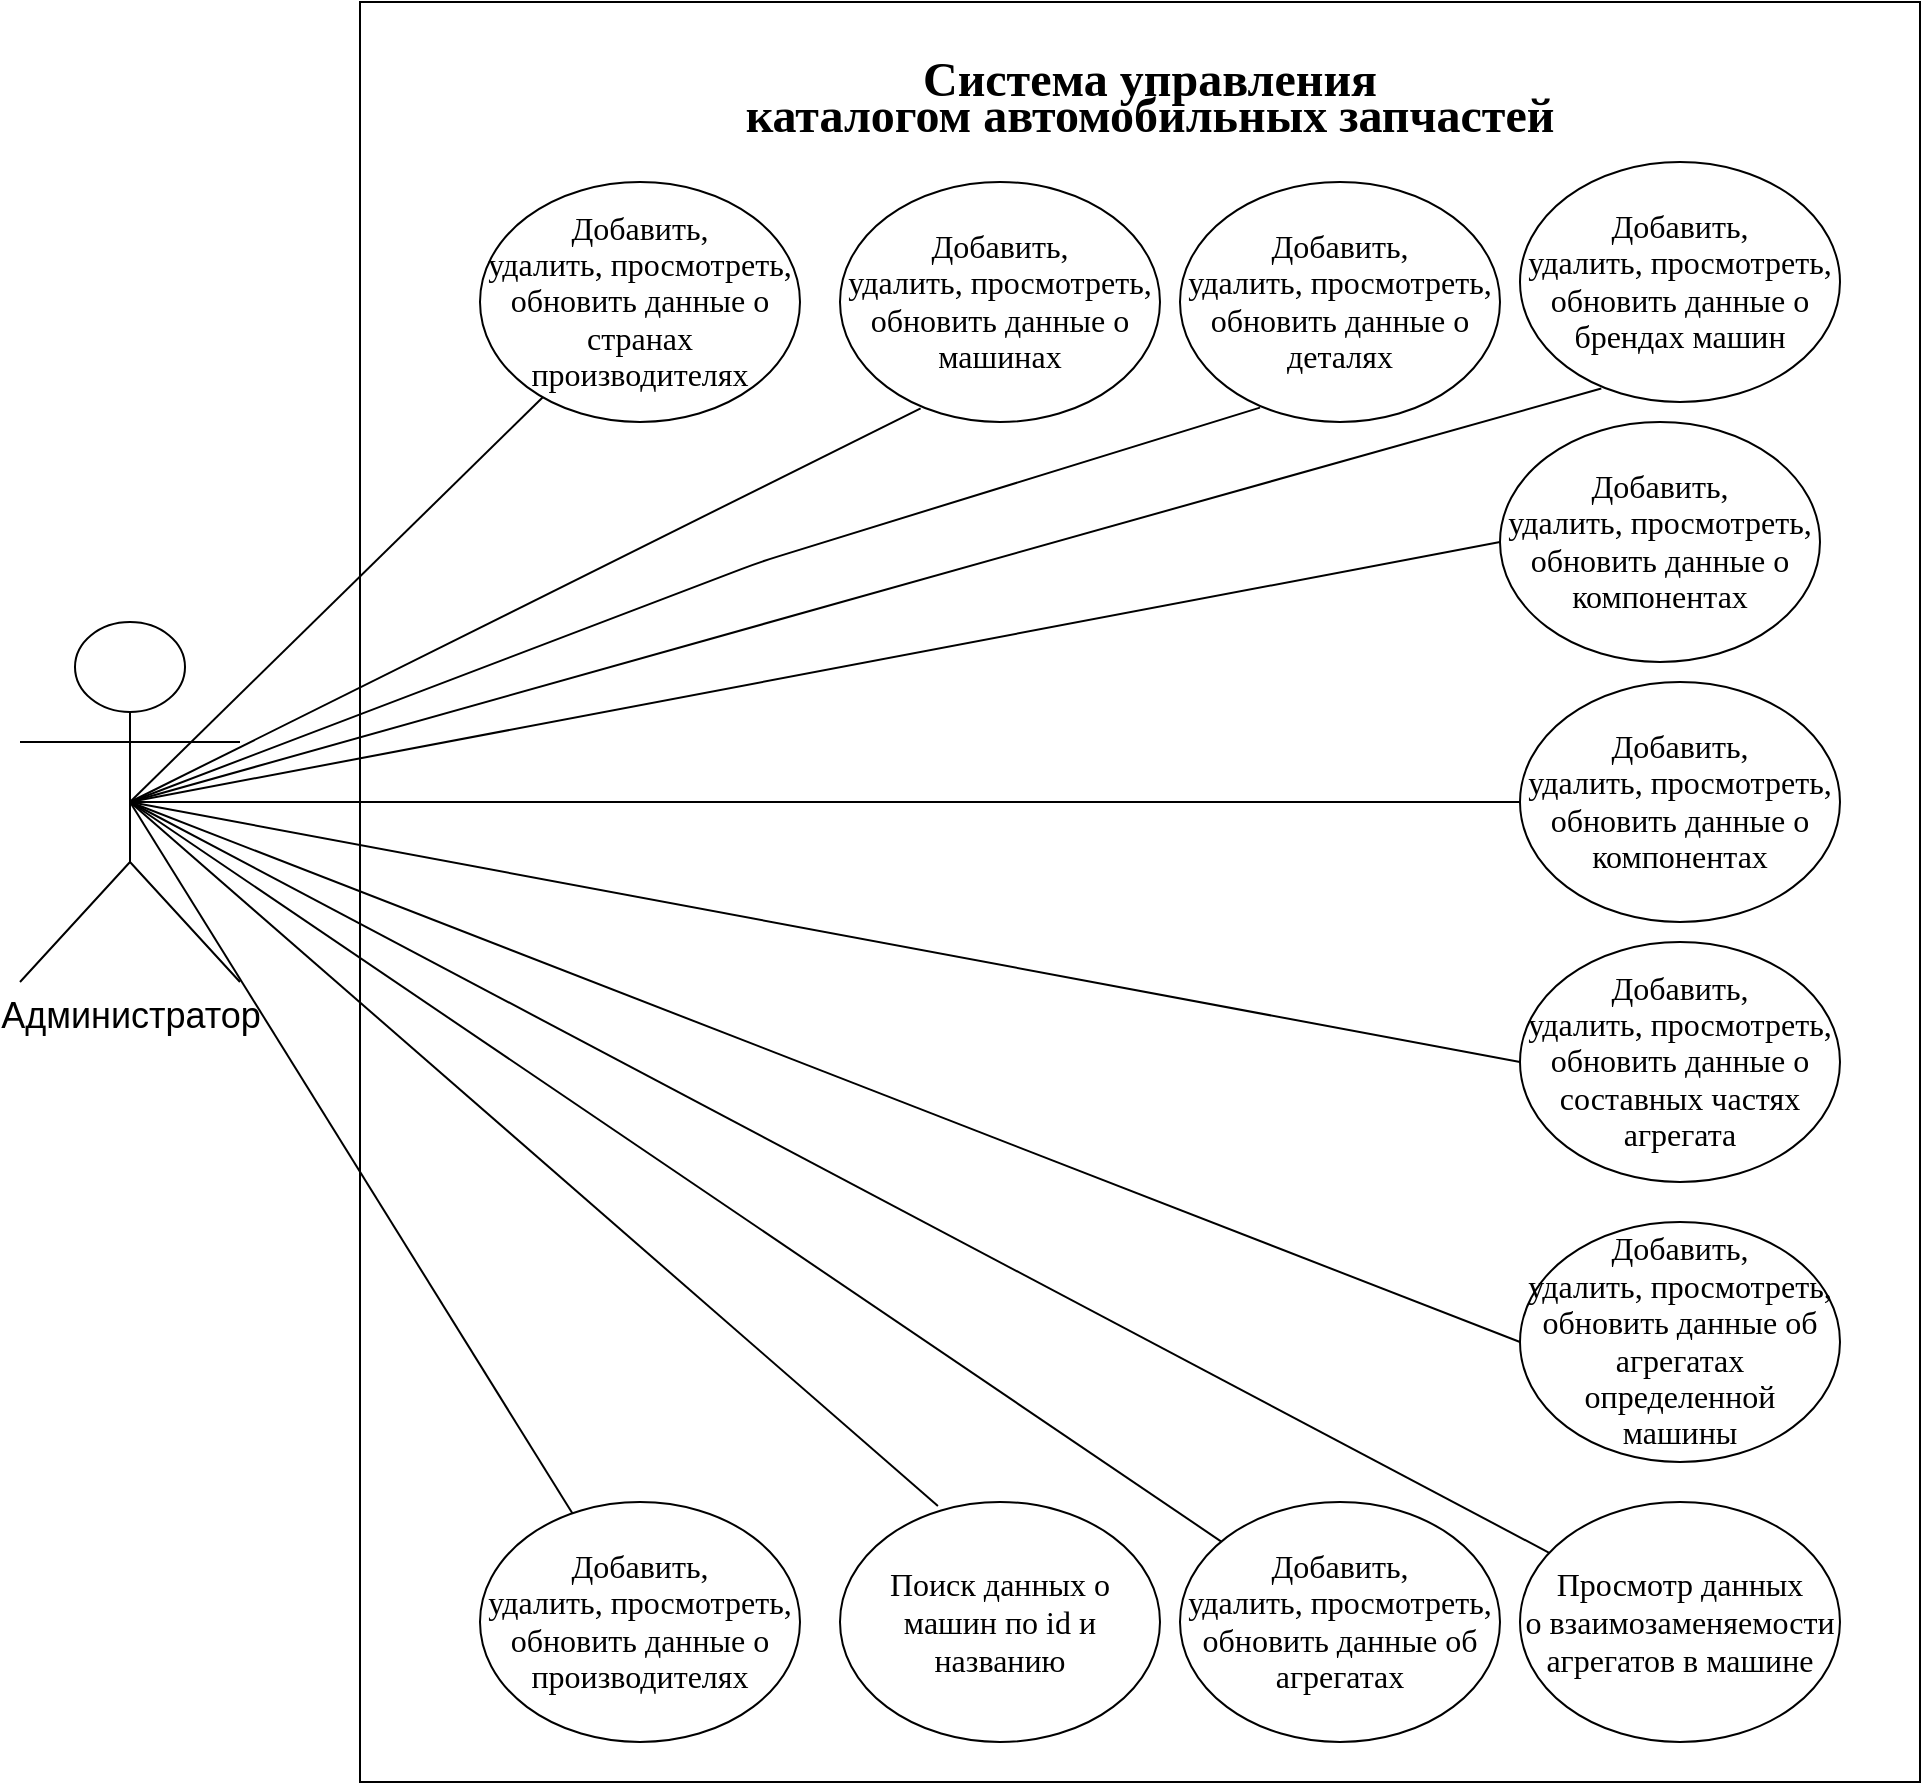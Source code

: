 <mxfile version="13.9.9" type="device"><diagram name="Страница — 1" id="Quc_e2RFCN8F1o5YhnRg"><mxGraphModel dx="1847" dy="907" grid="1" gridSize="10" guides="1" tooltips="1" connect="1" arrows="1" fold="1" page="1" pageScale="1" pageWidth="827" pageHeight="1169" math="0" shadow="0"><root><mxCell id="0"/><mxCell id="1" parent="0"/><mxCell id="Oz8l36LDFQWhGXgV0qGX-39" value="" style="rounded=0;whiteSpace=wrap;html=1;" vertex="1" parent="1"><mxGeometry x="330" y="210" width="780" height="890" as="geometry"/></mxCell><mxCell id="Oz8l36LDFQWhGXgV0qGX-2" value="&lt;font style=&quot;font-size: 18px&quot;&gt;Администратор&lt;/font&gt;" style="shape=umlActor;verticalLabelPosition=bottom;verticalAlign=top;html=1;outlineConnect=0;" vertex="1" parent="1"><mxGeometry x="160" y="520" width="110" height="180" as="geometry"/></mxCell><mxCell id="Oz8l36LDFQWhGXgV0qGX-3" value="&lt;span lang=&quot;RU&quot; style=&quot;font-size: 12.0pt ; line-height: 115% ; font-family: &amp;#34;times new roman&amp;#34; , serif&quot;&gt;Добавить,&lt;br&gt;удалить, просмотреть, обновить данные о странах производителях&lt;/span&gt;" style="ellipse;whiteSpace=wrap;html=1;" vertex="1" parent="1"><mxGeometry x="390" y="300" width="160" height="120" as="geometry"/></mxCell><mxCell id="Oz8l36LDFQWhGXgV0qGX-4" value="&lt;span lang=&quot;RU&quot; style=&quot;font-size: 12.0pt ; line-height: 115% ; font-family: &amp;#34;times new roman&amp;#34; , serif&quot;&gt;Добавить,&lt;br&gt;удалить, просмотреть, обновить данные о брендах машин&lt;/span&gt;" style="ellipse;whiteSpace=wrap;html=1;" vertex="1" parent="1"><mxGeometry x="910" y="290" width="160" height="120" as="geometry"/></mxCell><mxCell id="Oz8l36LDFQWhGXgV0qGX-5" value="&lt;span lang=&quot;RU&quot; style=&quot;font-size: 12.0pt ; line-height: 115% ; font-family: &amp;#34;times new roman&amp;#34; , serif&quot;&gt;Добавить,&lt;br&gt;удалить, просмотреть, обновить данные о производителях&lt;/span&gt;" style="ellipse;whiteSpace=wrap;html=1;" vertex="1" parent="1"><mxGeometry x="390" y="960" width="160" height="120" as="geometry"/></mxCell><mxCell id="Oz8l36LDFQWhGXgV0qGX-6" value="&lt;span lang=&quot;RU&quot; style=&quot;font-size: 12.0pt ; line-height: 115% ; font-family: &amp;#34;times new roman&amp;#34; , serif&quot;&gt;Добавить,&lt;br&gt;удалить, просмотреть, обновить данные о машинах&lt;/span&gt;" style="ellipse;whiteSpace=wrap;html=1;" vertex="1" parent="1"><mxGeometry x="570" y="300" width="160" height="120" as="geometry"/></mxCell><mxCell id="Oz8l36LDFQWhGXgV0qGX-7" value="&lt;font face=&quot;times new roman, serif&quot;&gt;&lt;span style=&quot;font-size: 16px&quot;&gt;Поиск данных о машин по id и названию&lt;/span&gt;&lt;/font&gt;" style="ellipse;whiteSpace=wrap;html=1;" vertex="1" parent="1"><mxGeometry x="570" y="960" width="160" height="120" as="geometry"/></mxCell><mxCell id="Oz8l36LDFQWhGXgV0qGX-8" value="&lt;span lang=&quot;RU&quot; style=&quot;font-size: 12.0pt ; line-height: 115% ; font-family: &amp;#34;times new roman&amp;#34; , serif&quot;&gt;Добавить,&lt;br&gt;удалить, просмотреть, обновить данные об агрегатах&lt;/span&gt;" style="ellipse;whiteSpace=wrap;html=1;" vertex="1" parent="1"><mxGeometry x="740" y="960" width="160" height="120" as="geometry"/></mxCell><mxCell id="Oz8l36LDFQWhGXgV0qGX-9" value="&lt;span lang=&quot;RU&quot; style=&quot;font-size: 12.0pt ; line-height: 115% ; font-family: &amp;#34;times new roman&amp;#34; , serif&quot;&gt;Добавить,&lt;br&gt;удалить, просмотреть, обновить данные об агрегатах определенной &lt;br&gt;машины&lt;/span&gt;" style="ellipse;whiteSpace=wrap;html=1;" vertex="1" parent="1"><mxGeometry x="910" y="820" width="160" height="120" as="geometry"/></mxCell><mxCell id="Oz8l36LDFQWhGXgV0qGX-10" value="&lt;span lang=&quot;RU&quot; style=&quot;font-size: 12.0pt ; line-height: 115% ; font-family: &amp;#34;times new roman&amp;#34; , serif&quot;&gt;Добавить,&lt;br&gt;удалить, просмотреть, обновить данные о деталях&lt;/span&gt;" style="ellipse;whiteSpace=wrap;html=1;" vertex="1" parent="1"><mxGeometry x="740" y="300" width="160" height="120" as="geometry"/></mxCell><mxCell id="Oz8l36LDFQWhGXgV0qGX-11" value="&lt;span lang=&quot;RU&quot; style=&quot;font-size: 12.0pt ; line-height: 115% ; font-family: &amp;#34;times new roman&amp;#34; , serif&quot;&gt;Добавить,&lt;br&gt;удалить, просмотреть, обновить данные о компонентах&lt;/span&gt;" style="ellipse;whiteSpace=wrap;html=1;" vertex="1" parent="1"><mxGeometry x="900" y="420" width="160" height="120" as="geometry"/></mxCell><mxCell id="Oz8l36LDFQWhGXgV0qGX-12" value="&lt;span lang=&quot;RU&quot; style=&quot;font-size: 12.0pt ; line-height: 115% ; font-family: &amp;#34;times new roman&amp;#34; , serif&quot;&gt;Добавить,&lt;br&gt;удалить, просмотреть, обновить данные о компонентах&lt;/span&gt;" style="ellipse;whiteSpace=wrap;html=1;" vertex="1" parent="1"><mxGeometry x="910" y="550" width="160" height="120" as="geometry"/></mxCell><mxCell id="Oz8l36LDFQWhGXgV0qGX-13" value="&lt;span lang=&quot;RU&quot; style=&quot;font-size: 12.0pt ; line-height: 115% ; font-family: &amp;#34;times new roman&amp;#34; , serif&quot;&gt;Добавить,&lt;br&gt;удалить, просмотреть, обновить данные о составных частях агрегата&lt;/span&gt;" style="ellipse;whiteSpace=wrap;html=1;" vertex="1" parent="1"><mxGeometry x="910" y="680" width="160" height="120" as="geometry"/></mxCell><mxCell id="Oz8l36LDFQWhGXgV0qGX-14" value="&lt;font face=&quot;times new roman, serif&quot;&gt;&lt;span style=&quot;font-size: 16px&quot;&gt;Просмотр данных о&amp;nbsp;&lt;/span&gt;&lt;/font&gt;&lt;span lang=&quot;RU&quot; style=&quot;font-size: 12.0pt ; line-height: 115% ; font-family: &amp;#34;times new roman&amp;#34; , serif&quot;&gt;взаимозаменяемости&lt;br/&gt;агрегатов в машине&lt;/span&gt;" style="ellipse;whiteSpace=wrap;html=1;" vertex="1" parent="1"><mxGeometry x="910" y="960" width="160" height="120" as="geometry"/></mxCell><mxCell id="Oz8l36LDFQWhGXgV0qGX-27" value="" style="endArrow=none;html=1;entryX=0;entryY=0.5;entryDx=0;entryDy=0;exitX=0.5;exitY=0.5;exitDx=0;exitDy=0;exitPerimeter=0;" edge="1" parent="1" source="Oz8l36LDFQWhGXgV0qGX-2" target="Oz8l36LDFQWhGXgV0qGX-12"><mxGeometry width="50" height="50" relative="1" as="geometry"><mxPoint x="270" y="770" as="sourcePoint"/><mxPoint x="320" y="720" as="targetPoint"/></mxGeometry></mxCell><mxCell id="Oz8l36LDFQWhGXgV0qGX-28" value="" style="endArrow=none;html=1;entryX=0.5;entryY=0.5;entryDx=0;entryDy=0;entryPerimeter=0;exitX=0;exitY=0.5;exitDx=0;exitDy=0;fontStyle=1" edge="1" parent="1" source="Oz8l36LDFQWhGXgV0qGX-13" target="Oz8l36LDFQWhGXgV0qGX-2"><mxGeometry width="50" height="50" relative="1" as="geometry"><mxPoint x="930" y="625" as="sourcePoint"/><mxPoint x="265" y="635" as="targetPoint"/><Array as="points"/></mxGeometry></mxCell><mxCell id="Oz8l36LDFQWhGXgV0qGX-29" value="" style="endArrow=none;html=1;entryX=0.5;entryY=0.5;entryDx=0;entryDy=0;entryPerimeter=0;exitX=0;exitY=0.5;exitDx=0;exitDy=0;" edge="1" parent="1" source="Oz8l36LDFQWhGXgV0qGX-11" target="Oz8l36LDFQWhGXgV0qGX-2"><mxGeometry width="50" height="50" relative="1" as="geometry"><mxPoint x="940" y="635" as="sourcePoint"/><mxPoint x="275" y="645" as="targetPoint"/><Array as="points"/></mxGeometry></mxCell><mxCell id="Oz8l36LDFQWhGXgV0qGX-30" value="" style="endArrow=none;html=1;entryX=0.5;entryY=0.5;entryDx=0;entryDy=0;entryPerimeter=0;exitX=0.254;exitY=0.944;exitDx=0;exitDy=0;exitPerimeter=0;" edge="1" parent="1" source="Oz8l36LDFQWhGXgV0qGX-4" target="Oz8l36LDFQWhGXgV0qGX-2"><mxGeometry width="50" height="50" relative="1" as="geometry"><mxPoint x="950" y="645" as="sourcePoint"/><mxPoint x="285" y="655" as="targetPoint"/><Array as="points"/></mxGeometry></mxCell><mxCell id="Oz8l36LDFQWhGXgV0qGX-31" value="" style="endArrow=none;html=1;entryX=0.5;entryY=0.5;entryDx=0;entryDy=0;entryPerimeter=0;exitX=0.25;exitY=0.94;exitDx=0;exitDy=0;exitPerimeter=0;" edge="1" parent="1" source="Oz8l36LDFQWhGXgV0qGX-10" target="Oz8l36LDFQWhGXgV0qGX-2"><mxGeometry width="50" height="50" relative="1" as="geometry"><mxPoint x="960" y="655" as="sourcePoint"/><mxPoint x="295" y="665" as="targetPoint"/><Array as="points"><mxPoint x="530" y="490"/></Array></mxGeometry></mxCell><mxCell id="Oz8l36LDFQWhGXgV0qGX-32" value="" style="endArrow=none;html=1;exitX=0.252;exitY=0.943;exitDx=0;exitDy=0;exitPerimeter=0;entryX=0.5;entryY=0.5;entryDx=0;entryDy=0;entryPerimeter=0;" edge="1" parent="1" source="Oz8l36LDFQWhGXgV0qGX-6" target="Oz8l36LDFQWhGXgV0qGX-2"><mxGeometry width="50" height="50" relative="1" as="geometry"><mxPoint x="790" y="422.8" as="sourcePoint"/><mxPoint x="220" y="610" as="targetPoint"/><Array as="points"/></mxGeometry></mxCell><mxCell id="Oz8l36LDFQWhGXgV0qGX-33" value="" style="endArrow=none;html=1;" edge="1" parent="1" source="Oz8l36LDFQWhGXgV0qGX-3"><mxGeometry width="50" height="50" relative="1" as="geometry"><mxPoint x="800" y="432.8" as="sourcePoint"/><mxPoint x="215" y="610" as="targetPoint"/><Array as="points"/></mxGeometry></mxCell><mxCell id="Oz8l36LDFQWhGXgV0qGX-34" value="" style="endArrow=none;html=1;entryX=0.5;entryY=0.5;entryDx=0;entryDy=0;entryPerimeter=0;exitX=0;exitY=0.5;exitDx=0;exitDy=0;fontStyle=1" edge="1" parent="1" source="Oz8l36LDFQWhGXgV0qGX-9" target="Oz8l36LDFQWhGXgV0qGX-2"><mxGeometry width="50" height="50" relative="1" as="geometry"><mxPoint x="920" y="750" as="sourcePoint"/><mxPoint x="225" y="620" as="targetPoint"/><Array as="points"/></mxGeometry></mxCell><mxCell id="Oz8l36LDFQWhGXgV0qGX-35" value="" style="endArrow=none;html=1;entryX=0.5;entryY=0.5;entryDx=0;entryDy=0;entryPerimeter=0;fontStyle=1" edge="1" parent="1" source="Oz8l36LDFQWhGXgV0qGX-14" target="Oz8l36LDFQWhGXgV0qGX-2"><mxGeometry width="50" height="50" relative="1" as="geometry"><mxPoint x="930" y="760" as="sourcePoint"/><mxPoint x="235" y="630" as="targetPoint"/><Array as="points"/></mxGeometry></mxCell><mxCell id="Oz8l36LDFQWhGXgV0qGX-36" value="" style="endArrow=none;html=1;entryX=0.5;entryY=0.5;entryDx=0;entryDy=0;entryPerimeter=0;fontStyle=1" edge="1" parent="1" source="Oz8l36LDFQWhGXgV0qGX-8" target="Oz8l36LDFQWhGXgV0qGX-2"><mxGeometry width="50" height="50" relative="1" as="geometry"><mxPoint x="934.571" y="995.475" as="sourcePoint"/><mxPoint x="225" y="620" as="targetPoint"/><Array as="points"/></mxGeometry></mxCell><mxCell id="Oz8l36LDFQWhGXgV0qGX-37" value="" style="endArrow=none;html=1;entryX=0.5;entryY=0.5;entryDx=0;entryDy=0;entryPerimeter=0;fontStyle=1;exitX=0.306;exitY=0.017;exitDx=0;exitDy=0;exitPerimeter=0;" edge="1" parent="1" source="Oz8l36LDFQWhGXgV0qGX-7" target="Oz8l36LDFQWhGXgV0qGX-2"><mxGeometry width="50" height="50" relative="1" as="geometry"><mxPoint x="944.571" y="1005.475" as="sourcePoint"/><mxPoint x="235" y="630" as="targetPoint"/><Array as="points"/></mxGeometry></mxCell><mxCell id="Oz8l36LDFQWhGXgV0qGX-38" value="" style="endArrow=none;html=1;entryX=0.5;entryY=0.5;entryDx=0;entryDy=0;entryPerimeter=0;fontStyle=1;" edge="1" parent="1" source="Oz8l36LDFQWhGXgV0qGX-5" target="Oz8l36LDFQWhGXgV0qGX-2"><mxGeometry width="50" height="50" relative="1" as="geometry"><mxPoint x="628.96" y="972.04" as="sourcePoint"/><mxPoint x="225" y="620" as="targetPoint"/><Array as="points"/></mxGeometry></mxCell><mxCell id="Oz8l36LDFQWhGXgV0qGX-40" value="&lt;b&gt;&lt;span lang=&quot;RU&quot; style=&quot;line-height: 115% ; font-family: &amp;#34;times new roman&amp;#34; , serif&quot;&gt;&lt;font style=&quot;font-size: 24px&quot;&gt;Система управления&lt;br&gt;каталогом автомобильных запчастей&lt;/font&gt;&lt;/span&gt;&lt;/b&gt;" style="text;html=1;strokeColor=none;fillColor=none;align=center;verticalAlign=middle;whiteSpace=wrap;rounded=0;" vertex="1" parent="1"><mxGeometry x="370" y="220" width="710" height="80" as="geometry"/></mxCell></root></mxGraphModel></diagram></mxfile>